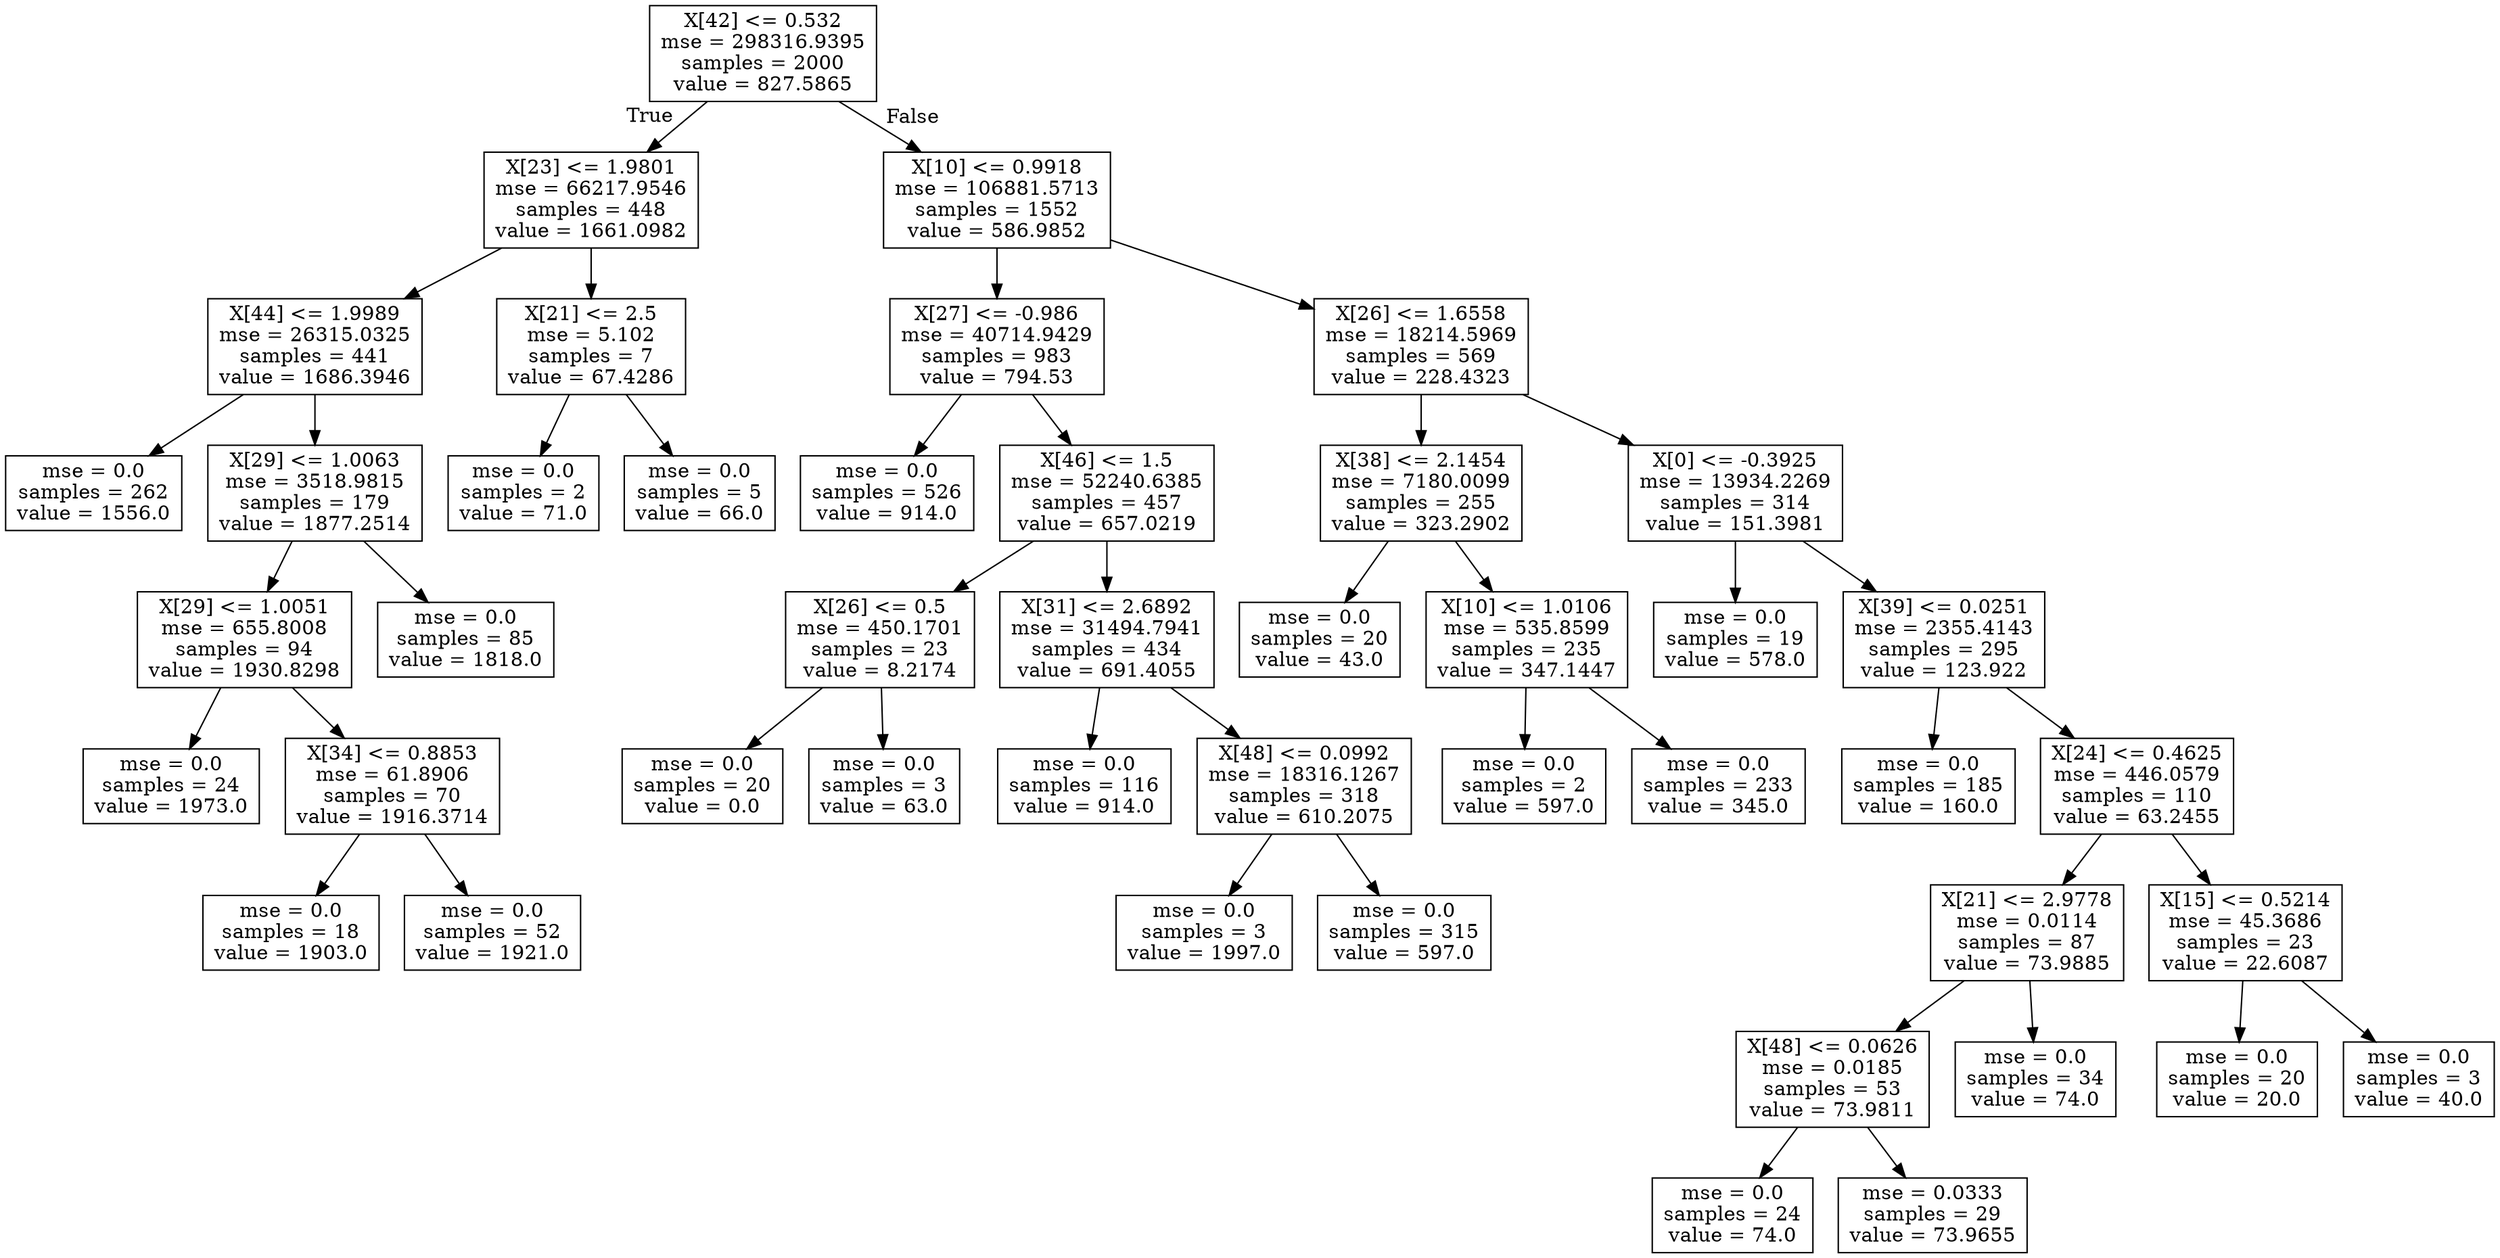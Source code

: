 digraph Tree {
node [shape=box] ;
0 [label="X[42] <= 0.532\nmse = 298316.9395\nsamples = 2000\nvalue = 827.5865"] ;
1 [label="X[23] <= 1.9801\nmse = 66217.9546\nsamples = 448\nvalue = 1661.0982"] ;
0 -> 1 [labeldistance=2.5, labelangle=45, headlabel="True"] ;
2 [label="X[44] <= 1.9989\nmse = 26315.0325\nsamples = 441\nvalue = 1686.3946"] ;
1 -> 2 ;
3 [label="mse = 0.0\nsamples = 262\nvalue = 1556.0"] ;
2 -> 3 ;
4 [label="X[29] <= 1.0063\nmse = 3518.9815\nsamples = 179\nvalue = 1877.2514"] ;
2 -> 4 ;
5 [label="X[29] <= 1.0051\nmse = 655.8008\nsamples = 94\nvalue = 1930.8298"] ;
4 -> 5 ;
6 [label="mse = 0.0\nsamples = 24\nvalue = 1973.0"] ;
5 -> 6 ;
7 [label="X[34] <= 0.8853\nmse = 61.8906\nsamples = 70\nvalue = 1916.3714"] ;
5 -> 7 ;
8 [label="mse = 0.0\nsamples = 18\nvalue = 1903.0"] ;
7 -> 8 ;
9 [label="mse = 0.0\nsamples = 52\nvalue = 1921.0"] ;
7 -> 9 ;
10 [label="mse = 0.0\nsamples = 85\nvalue = 1818.0"] ;
4 -> 10 ;
11 [label="X[21] <= 2.5\nmse = 5.102\nsamples = 7\nvalue = 67.4286"] ;
1 -> 11 ;
12 [label="mse = 0.0\nsamples = 2\nvalue = 71.0"] ;
11 -> 12 ;
13 [label="mse = 0.0\nsamples = 5\nvalue = 66.0"] ;
11 -> 13 ;
14 [label="X[10] <= 0.9918\nmse = 106881.5713\nsamples = 1552\nvalue = 586.9852"] ;
0 -> 14 [labeldistance=2.5, labelangle=-45, headlabel="False"] ;
15 [label="X[27] <= -0.986\nmse = 40714.9429\nsamples = 983\nvalue = 794.53"] ;
14 -> 15 ;
16 [label="mse = 0.0\nsamples = 526\nvalue = 914.0"] ;
15 -> 16 ;
17 [label="X[46] <= 1.5\nmse = 52240.6385\nsamples = 457\nvalue = 657.0219"] ;
15 -> 17 ;
18 [label="X[26] <= 0.5\nmse = 450.1701\nsamples = 23\nvalue = 8.2174"] ;
17 -> 18 ;
19 [label="mse = 0.0\nsamples = 20\nvalue = 0.0"] ;
18 -> 19 ;
20 [label="mse = 0.0\nsamples = 3\nvalue = 63.0"] ;
18 -> 20 ;
21 [label="X[31] <= 2.6892\nmse = 31494.7941\nsamples = 434\nvalue = 691.4055"] ;
17 -> 21 ;
22 [label="mse = 0.0\nsamples = 116\nvalue = 914.0"] ;
21 -> 22 ;
23 [label="X[48] <= 0.0992\nmse = 18316.1267\nsamples = 318\nvalue = 610.2075"] ;
21 -> 23 ;
24 [label="mse = 0.0\nsamples = 3\nvalue = 1997.0"] ;
23 -> 24 ;
25 [label="mse = 0.0\nsamples = 315\nvalue = 597.0"] ;
23 -> 25 ;
26 [label="X[26] <= 1.6558\nmse = 18214.5969\nsamples = 569\nvalue = 228.4323"] ;
14 -> 26 ;
27 [label="X[38] <= 2.1454\nmse = 7180.0099\nsamples = 255\nvalue = 323.2902"] ;
26 -> 27 ;
28 [label="mse = 0.0\nsamples = 20\nvalue = 43.0"] ;
27 -> 28 ;
29 [label="X[10] <= 1.0106\nmse = 535.8599\nsamples = 235\nvalue = 347.1447"] ;
27 -> 29 ;
30 [label="mse = 0.0\nsamples = 2\nvalue = 597.0"] ;
29 -> 30 ;
31 [label="mse = 0.0\nsamples = 233\nvalue = 345.0"] ;
29 -> 31 ;
32 [label="X[0] <= -0.3925\nmse = 13934.2269\nsamples = 314\nvalue = 151.3981"] ;
26 -> 32 ;
33 [label="mse = 0.0\nsamples = 19\nvalue = 578.0"] ;
32 -> 33 ;
34 [label="X[39] <= 0.0251\nmse = 2355.4143\nsamples = 295\nvalue = 123.922"] ;
32 -> 34 ;
35 [label="mse = 0.0\nsamples = 185\nvalue = 160.0"] ;
34 -> 35 ;
36 [label="X[24] <= 0.4625\nmse = 446.0579\nsamples = 110\nvalue = 63.2455"] ;
34 -> 36 ;
37 [label="X[21] <= 2.9778\nmse = 0.0114\nsamples = 87\nvalue = 73.9885"] ;
36 -> 37 ;
38 [label="X[48] <= 0.0626\nmse = 0.0185\nsamples = 53\nvalue = 73.9811"] ;
37 -> 38 ;
39 [label="mse = 0.0\nsamples = 24\nvalue = 74.0"] ;
38 -> 39 ;
40 [label="mse = 0.0333\nsamples = 29\nvalue = 73.9655"] ;
38 -> 40 ;
41 [label="mse = 0.0\nsamples = 34\nvalue = 74.0"] ;
37 -> 41 ;
42 [label="X[15] <= 0.5214\nmse = 45.3686\nsamples = 23\nvalue = 22.6087"] ;
36 -> 42 ;
43 [label="mse = 0.0\nsamples = 20\nvalue = 20.0"] ;
42 -> 43 ;
44 [label="mse = 0.0\nsamples = 3\nvalue = 40.0"] ;
42 -> 44 ;
}